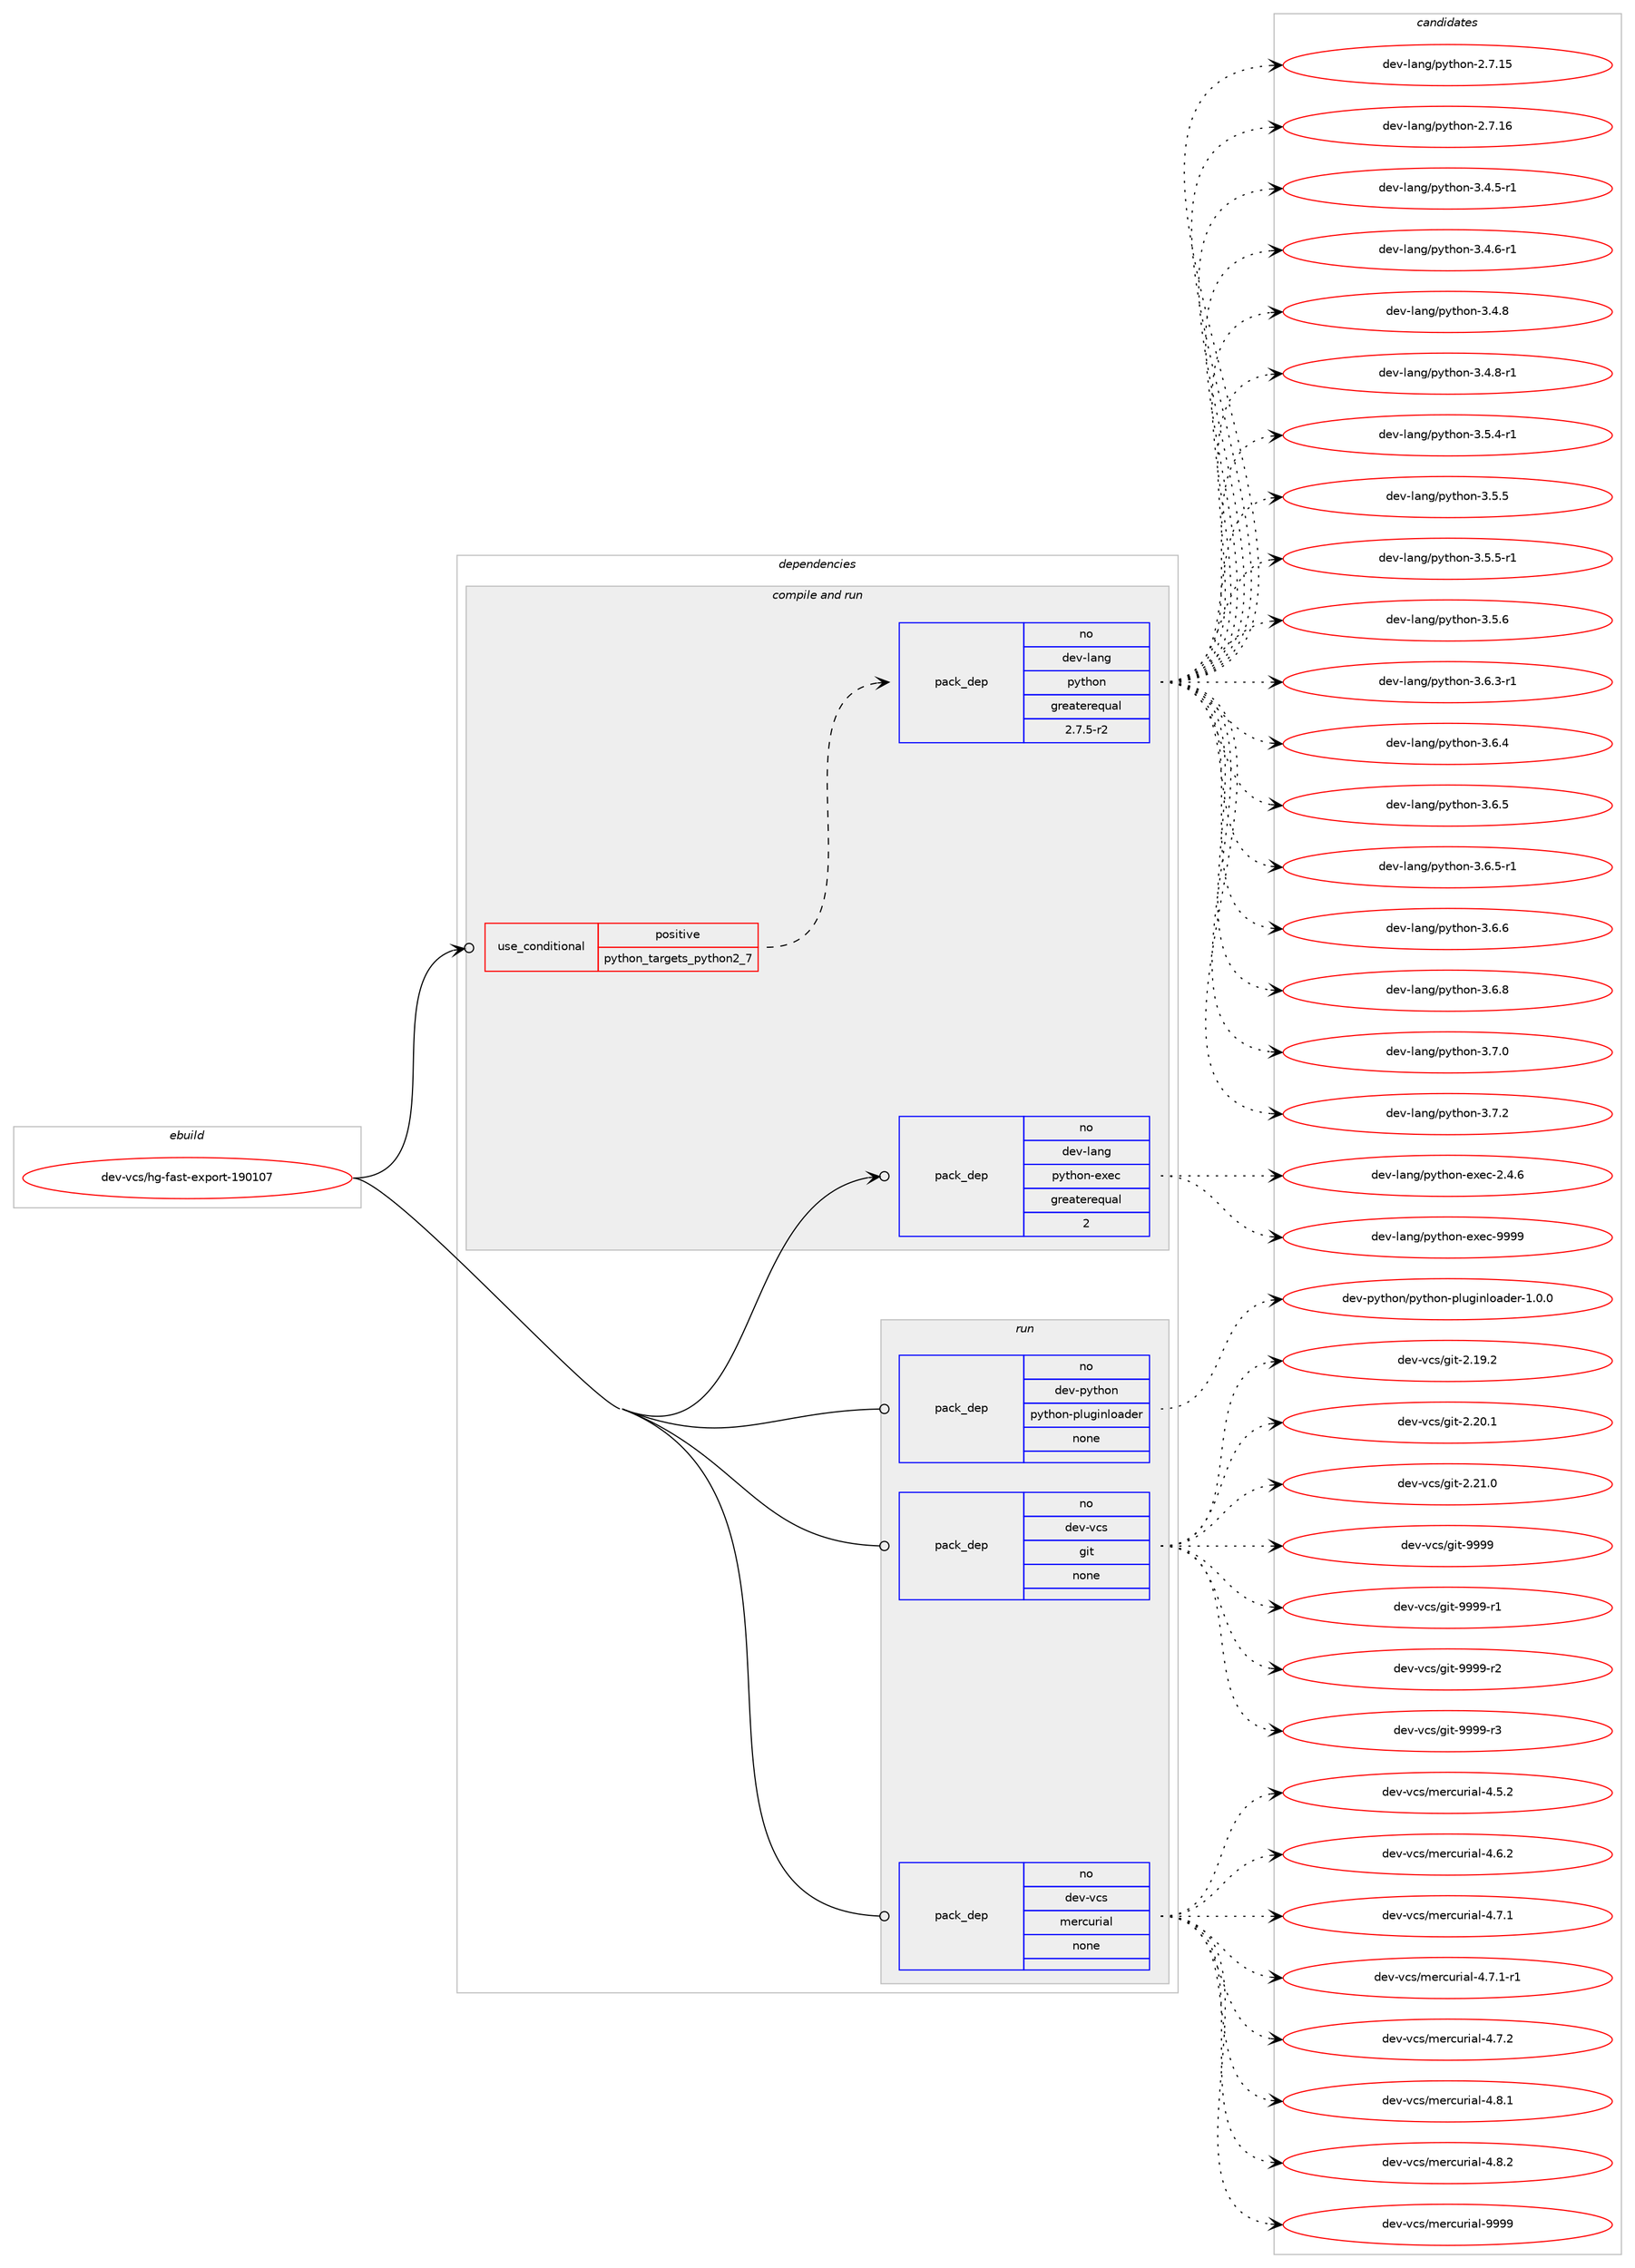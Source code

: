 digraph prolog {

# *************
# Graph options
# *************

newrank=true;
concentrate=true;
compound=true;
graph [rankdir=LR,fontname=Helvetica,fontsize=10,ranksep=1.5];#, ranksep=2.5, nodesep=0.2];
edge  [arrowhead=vee];
node  [fontname=Helvetica,fontsize=10];

# **********
# The ebuild
# **********

subgraph cluster_leftcol {
color=gray;
rank=same;
label=<<i>ebuild</i>>;
id [label="dev-vcs/hg-fast-export-190107", color=red, width=4, href="../dev-vcs/hg-fast-export-190107.svg"];
}

# ****************
# The dependencies
# ****************

subgraph cluster_midcol {
color=gray;
label=<<i>dependencies</i>>;
subgraph cluster_compile {
fillcolor="#eeeeee";
style=filled;
label=<<i>compile</i>>;
}
subgraph cluster_compileandrun {
fillcolor="#eeeeee";
style=filled;
label=<<i>compile and run</i>>;
subgraph cond425702 {
dependency1552029 [label=<<TABLE BORDER="0" CELLBORDER="1" CELLSPACING="0" CELLPADDING="4"><TR><TD ROWSPAN="3" CELLPADDING="10">use_conditional</TD></TR><TR><TD>positive</TD></TR><TR><TD>python_targets_python2_7</TD></TR></TABLE>>, shape=none, color=red];
subgraph pack1102572 {
dependency1552030 [label=<<TABLE BORDER="0" CELLBORDER="1" CELLSPACING="0" CELLPADDING="4" WIDTH="220"><TR><TD ROWSPAN="6" CELLPADDING="30">pack_dep</TD></TR><TR><TD WIDTH="110">no</TD></TR><TR><TD>dev-lang</TD></TR><TR><TD>python</TD></TR><TR><TD>greaterequal</TD></TR><TR><TD>2.7.5-r2</TD></TR></TABLE>>, shape=none, color=blue];
}
dependency1552029:e -> dependency1552030:w [weight=20,style="dashed",arrowhead="vee"];
}
id:e -> dependency1552029:w [weight=20,style="solid",arrowhead="odotvee"];
subgraph pack1102573 {
dependency1552031 [label=<<TABLE BORDER="0" CELLBORDER="1" CELLSPACING="0" CELLPADDING="4" WIDTH="220"><TR><TD ROWSPAN="6" CELLPADDING="30">pack_dep</TD></TR><TR><TD WIDTH="110">no</TD></TR><TR><TD>dev-lang</TD></TR><TR><TD>python-exec</TD></TR><TR><TD>greaterequal</TD></TR><TR><TD>2</TD></TR></TABLE>>, shape=none, color=blue];
}
id:e -> dependency1552031:w [weight=20,style="solid",arrowhead="odotvee"];
}
subgraph cluster_run {
fillcolor="#eeeeee";
style=filled;
label=<<i>run</i>>;
subgraph pack1102574 {
dependency1552032 [label=<<TABLE BORDER="0" CELLBORDER="1" CELLSPACING="0" CELLPADDING="4" WIDTH="220"><TR><TD ROWSPAN="6" CELLPADDING="30">pack_dep</TD></TR><TR><TD WIDTH="110">no</TD></TR><TR><TD>dev-python</TD></TR><TR><TD>python-pluginloader</TD></TR><TR><TD>none</TD></TR><TR><TD></TD></TR></TABLE>>, shape=none, color=blue];
}
id:e -> dependency1552032:w [weight=20,style="solid",arrowhead="odot"];
subgraph pack1102575 {
dependency1552033 [label=<<TABLE BORDER="0" CELLBORDER="1" CELLSPACING="0" CELLPADDING="4" WIDTH="220"><TR><TD ROWSPAN="6" CELLPADDING="30">pack_dep</TD></TR><TR><TD WIDTH="110">no</TD></TR><TR><TD>dev-vcs</TD></TR><TR><TD>git</TD></TR><TR><TD>none</TD></TR><TR><TD></TD></TR></TABLE>>, shape=none, color=blue];
}
id:e -> dependency1552033:w [weight=20,style="solid",arrowhead="odot"];
subgraph pack1102576 {
dependency1552034 [label=<<TABLE BORDER="0" CELLBORDER="1" CELLSPACING="0" CELLPADDING="4" WIDTH="220"><TR><TD ROWSPAN="6" CELLPADDING="30">pack_dep</TD></TR><TR><TD WIDTH="110">no</TD></TR><TR><TD>dev-vcs</TD></TR><TR><TD>mercurial</TD></TR><TR><TD>none</TD></TR><TR><TD></TD></TR></TABLE>>, shape=none, color=blue];
}
id:e -> dependency1552034:w [weight=20,style="solid",arrowhead="odot"];
}
}

# **************
# The candidates
# **************

subgraph cluster_choices {
rank=same;
color=gray;
label=<<i>candidates</i>>;

subgraph choice1102572 {
color=black;
nodesep=1;
choice10010111845108971101034711212111610411111045504655464953 [label="dev-lang/python-2.7.15", color=red, width=4,href="../dev-lang/python-2.7.15.svg"];
choice10010111845108971101034711212111610411111045504655464954 [label="dev-lang/python-2.7.16", color=red, width=4,href="../dev-lang/python-2.7.16.svg"];
choice1001011184510897110103471121211161041111104551465246534511449 [label="dev-lang/python-3.4.5-r1", color=red, width=4,href="../dev-lang/python-3.4.5-r1.svg"];
choice1001011184510897110103471121211161041111104551465246544511449 [label="dev-lang/python-3.4.6-r1", color=red, width=4,href="../dev-lang/python-3.4.6-r1.svg"];
choice100101118451089711010347112121116104111110455146524656 [label="dev-lang/python-3.4.8", color=red, width=4,href="../dev-lang/python-3.4.8.svg"];
choice1001011184510897110103471121211161041111104551465246564511449 [label="dev-lang/python-3.4.8-r1", color=red, width=4,href="../dev-lang/python-3.4.8-r1.svg"];
choice1001011184510897110103471121211161041111104551465346524511449 [label="dev-lang/python-3.5.4-r1", color=red, width=4,href="../dev-lang/python-3.5.4-r1.svg"];
choice100101118451089711010347112121116104111110455146534653 [label="dev-lang/python-3.5.5", color=red, width=4,href="../dev-lang/python-3.5.5.svg"];
choice1001011184510897110103471121211161041111104551465346534511449 [label="dev-lang/python-3.5.5-r1", color=red, width=4,href="../dev-lang/python-3.5.5-r1.svg"];
choice100101118451089711010347112121116104111110455146534654 [label="dev-lang/python-3.5.6", color=red, width=4,href="../dev-lang/python-3.5.6.svg"];
choice1001011184510897110103471121211161041111104551465446514511449 [label="dev-lang/python-3.6.3-r1", color=red, width=4,href="../dev-lang/python-3.6.3-r1.svg"];
choice100101118451089711010347112121116104111110455146544652 [label="dev-lang/python-3.6.4", color=red, width=4,href="../dev-lang/python-3.6.4.svg"];
choice100101118451089711010347112121116104111110455146544653 [label="dev-lang/python-3.6.5", color=red, width=4,href="../dev-lang/python-3.6.5.svg"];
choice1001011184510897110103471121211161041111104551465446534511449 [label="dev-lang/python-3.6.5-r1", color=red, width=4,href="../dev-lang/python-3.6.5-r1.svg"];
choice100101118451089711010347112121116104111110455146544654 [label="dev-lang/python-3.6.6", color=red, width=4,href="../dev-lang/python-3.6.6.svg"];
choice100101118451089711010347112121116104111110455146544656 [label="dev-lang/python-3.6.8", color=red, width=4,href="../dev-lang/python-3.6.8.svg"];
choice100101118451089711010347112121116104111110455146554648 [label="dev-lang/python-3.7.0", color=red, width=4,href="../dev-lang/python-3.7.0.svg"];
choice100101118451089711010347112121116104111110455146554650 [label="dev-lang/python-3.7.2", color=red, width=4,href="../dev-lang/python-3.7.2.svg"];
dependency1552030:e -> choice10010111845108971101034711212111610411111045504655464953:w [style=dotted,weight="100"];
dependency1552030:e -> choice10010111845108971101034711212111610411111045504655464954:w [style=dotted,weight="100"];
dependency1552030:e -> choice1001011184510897110103471121211161041111104551465246534511449:w [style=dotted,weight="100"];
dependency1552030:e -> choice1001011184510897110103471121211161041111104551465246544511449:w [style=dotted,weight="100"];
dependency1552030:e -> choice100101118451089711010347112121116104111110455146524656:w [style=dotted,weight="100"];
dependency1552030:e -> choice1001011184510897110103471121211161041111104551465246564511449:w [style=dotted,weight="100"];
dependency1552030:e -> choice1001011184510897110103471121211161041111104551465346524511449:w [style=dotted,weight="100"];
dependency1552030:e -> choice100101118451089711010347112121116104111110455146534653:w [style=dotted,weight="100"];
dependency1552030:e -> choice1001011184510897110103471121211161041111104551465346534511449:w [style=dotted,weight="100"];
dependency1552030:e -> choice100101118451089711010347112121116104111110455146534654:w [style=dotted,weight="100"];
dependency1552030:e -> choice1001011184510897110103471121211161041111104551465446514511449:w [style=dotted,weight="100"];
dependency1552030:e -> choice100101118451089711010347112121116104111110455146544652:w [style=dotted,weight="100"];
dependency1552030:e -> choice100101118451089711010347112121116104111110455146544653:w [style=dotted,weight="100"];
dependency1552030:e -> choice1001011184510897110103471121211161041111104551465446534511449:w [style=dotted,weight="100"];
dependency1552030:e -> choice100101118451089711010347112121116104111110455146544654:w [style=dotted,weight="100"];
dependency1552030:e -> choice100101118451089711010347112121116104111110455146544656:w [style=dotted,weight="100"];
dependency1552030:e -> choice100101118451089711010347112121116104111110455146554648:w [style=dotted,weight="100"];
dependency1552030:e -> choice100101118451089711010347112121116104111110455146554650:w [style=dotted,weight="100"];
}
subgraph choice1102573 {
color=black;
nodesep=1;
choice1001011184510897110103471121211161041111104510112010199455046524654 [label="dev-lang/python-exec-2.4.6", color=red, width=4,href="../dev-lang/python-exec-2.4.6.svg"];
choice10010111845108971101034711212111610411111045101120101994557575757 [label="dev-lang/python-exec-9999", color=red, width=4,href="../dev-lang/python-exec-9999.svg"];
dependency1552031:e -> choice1001011184510897110103471121211161041111104510112010199455046524654:w [style=dotted,weight="100"];
dependency1552031:e -> choice10010111845108971101034711212111610411111045101120101994557575757:w [style=dotted,weight="100"];
}
subgraph choice1102574 {
color=black;
nodesep=1;
choice10010111845112121116104111110471121211161041111104511210811710310511010811197100101114454946484648 [label="dev-python/python-pluginloader-1.0.0", color=red, width=4,href="../dev-python/python-pluginloader-1.0.0.svg"];
dependency1552032:e -> choice10010111845112121116104111110471121211161041111104511210811710310511010811197100101114454946484648:w [style=dotted,weight="100"];
}
subgraph choice1102575 {
color=black;
nodesep=1;
choice10010111845118991154710310511645504649574650 [label="dev-vcs/git-2.19.2", color=red, width=4,href="../dev-vcs/git-2.19.2.svg"];
choice10010111845118991154710310511645504650484649 [label="dev-vcs/git-2.20.1", color=red, width=4,href="../dev-vcs/git-2.20.1.svg"];
choice10010111845118991154710310511645504650494648 [label="dev-vcs/git-2.21.0", color=red, width=4,href="../dev-vcs/git-2.21.0.svg"];
choice1001011184511899115471031051164557575757 [label="dev-vcs/git-9999", color=red, width=4,href="../dev-vcs/git-9999.svg"];
choice10010111845118991154710310511645575757574511449 [label="dev-vcs/git-9999-r1", color=red, width=4,href="../dev-vcs/git-9999-r1.svg"];
choice10010111845118991154710310511645575757574511450 [label="dev-vcs/git-9999-r2", color=red, width=4,href="../dev-vcs/git-9999-r2.svg"];
choice10010111845118991154710310511645575757574511451 [label="dev-vcs/git-9999-r3", color=red, width=4,href="../dev-vcs/git-9999-r3.svg"];
dependency1552033:e -> choice10010111845118991154710310511645504649574650:w [style=dotted,weight="100"];
dependency1552033:e -> choice10010111845118991154710310511645504650484649:w [style=dotted,weight="100"];
dependency1552033:e -> choice10010111845118991154710310511645504650494648:w [style=dotted,weight="100"];
dependency1552033:e -> choice1001011184511899115471031051164557575757:w [style=dotted,weight="100"];
dependency1552033:e -> choice10010111845118991154710310511645575757574511449:w [style=dotted,weight="100"];
dependency1552033:e -> choice10010111845118991154710310511645575757574511450:w [style=dotted,weight="100"];
dependency1552033:e -> choice10010111845118991154710310511645575757574511451:w [style=dotted,weight="100"];
}
subgraph choice1102576 {
color=black;
nodesep=1;
choice1001011184511899115471091011149911711410597108455246534650 [label="dev-vcs/mercurial-4.5.2", color=red, width=4,href="../dev-vcs/mercurial-4.5.2.svg"];
choice1001011184511899115471091011149911711410597108455246544650 [label="dev-vcs/mercurial-4.6.2", color=red, width=4,href="../dev-vcs/mercurial-4.6.2.svg"];
choice1001011184511899115471091011149911711410597108455246554649 [label="dev-vcs/mercurial-4.7.1", color=red, width=4,href="../dev-vcs/mercurial-4.7.1.svg"];
choice10010111845118991154710910111499117114105971084552465546494511449 [label="dev-vcs/mercurial-4.7.1-r1", color=red, width=4,href="../dev-vcs/mercurial-4.7.1-r1.svg"];
choice1001011184511899115471091011149911711410597108455246554650 [label="dev-vcs/mercurial-4.7.2", color=red, width=4,href="../dev-vcs/mercurial-4.7.2.svg"];
choice1001011184511899115471091011149911711410597108455246564649 [label="dev-vcs/mercurial-4.8.1", color=red, width=4,href="../dev-vcs/mercurial-4.8.1.svg"];
choice1001011184511899115471091011149911711410597108455246564650 [label="dev-vcs/mercurial-4.8.2", color=red, width=4,href="../dev-vcs/mercurial-4.8.2.svg"];
choice10010111845118991154710910111499117114105971084557575757 [label="dev-vcs/mercurial-9999", color=red, width=4,href="../dev-vcs/mercurial-9999.svg"];
dependency1552034:e -> choice1001011184511899115471091011149911711410597108455246534650:w [style=dotted,weight="100"];
dependency1552034:e -> choice1001011184511899115471091011149911711410597108455246544650:w [style=dotted,weight="100"];
dependency1552034:e -> choice1001011184511899115471091011149911711410597108455246554649:w [style=dotted,weight="100"];
dependency1552034:e -> choice10010111845118991154710910111499117114105971084552465546494511449:w [style=dotted,weight="100"];
dependency1552034:e -> choice1001011184511899115471091011149911711410597108455246554650:w [style=dotted,weight="100"];
dependency1552034:e -> choice1001011184511899115471091011149911711410597108455246564649:w [style=dotted,weight="100"];
dependency1552034:e -> choice1001011184511899115471091011149911711410597108455246564650:w [style=dotted,weight="100"];
dependency1552034:e -> choice10010111845118991154710910111499117114105971084557575757:w [style=dotted,weight="100"];
}
}

}
